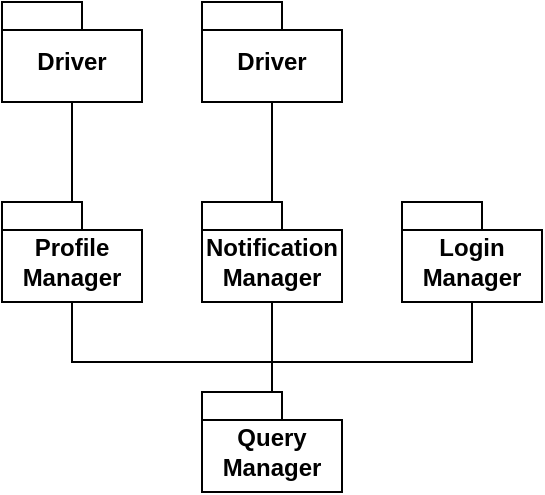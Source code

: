<mxfile version="25.0.3">
  <diagram name="Page-1" id="Ahv04ZBHPoDUldVcqKd-">
    <mxGraphModel dx="1171" dy="712" grid="1" gridSize="10" guides="1" tooltips="1" connect="1" arrows="1" fold="1" page="1" pageScale="1" pageWidth="850" pageHeight="1100" math="0" shadow="0">
      <root>
        <mxCell id="0" />
        <mxCell id="1" parent="0" />
        <mxCell id="5R2oOfKaPm3UJCzG3l3G-2" value="Login Manager" style="shape=folder;fontStyle=1;spacingTop=10;tabWidth=40;tabHeight=14;tabPosition=left;html=1;whiteSpace=wrap;" parent="1" vertex="1">
          <mxGeometry x="490" y="430" width="70" height="50" as="geometry" />
        </mxCell>
        <mxCell id="5R2oOfKaPm3UJCzG3l3G-3" value="Query Manager" style="shape=folder;fontStyle=1;spacingTop=10;tabWidth=40;tabHeight=14;tabPosition=left;html=1;whiteSpace=wrap;" parent="1" vertex="1">
          <mxGeometry x="390" y="525" width="70" height="50" as="geometry" />
        </mxCell>
        <mxCell id="jBBP9Ta2-jKsddC5UPsd-1" value="Driver" style="shape=folder;fontStyle=1;spacingTop=10;tabWidth=40;tabHeight=14;tabPosition=left;html=1;whiteSpace=wrap;" parent="1" vertex="1">
          <mxGeometry x="390" y="330" width="70" height="50" as="geometry" />
        </mxCell>
        <mxCell id="jBBP9Ta2-jKsddC5UPsd-2" value="Profile Manager" style="shape=folder;fontStyle=1;spacingTop=10;tabWidth=40;tabHeight=14;tabPosition=left;html=1;whiteSpace=wrap;" parent="1" vertex="1">
          <mxGeometry x="290" y="430" width="70" height="50" as="geometry" />
        </mxCell>
        <mxCell id="jBBP9Ta2-jKsddC5UPsd-3" value="Notification Manager" style="shape=folder;fontStyle=1;spacingTop=10;tabWidth=40;tabHeight=14;tabPosition=left;html=1;whiteSpace=wrap;" parent="1" vertex="1">
          <mxGeometry x="390" y="430" width="70" height="50" as="geometry" />
        </mxCell>
        <mxCell id="jBBP9Ta2-jKsddC5UPsd-5" value="Driver" style="shape=folder;fontStyle=1;spacingTop=10;tabWidth=40;tabHeight=14;tabPosition=left;html=1;whiteSpace=wrap;" parent="1" vertex="1">
          <mxGeometry x="290" y="330" width="70" height="50" as="geometry" />
        </mxCell>
        <mxCell id="jBBP9Ta2-jKsddC5UPsd-6" style="edgeStyle=orthogonalEdgeStyle;rounded=0;orthogonalLoop=1;jettySize=auto;html=1;entryX=0.5;entryY=1;entryDx=0;entryDy=0;entryPerimeter=0;endArrow=none;endFill=0;" parent="1" source="5R2oOfKaPm3UJCzG3l3G-3" target="jBBP9Ta2-jKsddC5UPsd-2" edge="1">
          <mxGeometry relative="1" as="geometry">
            <Array as="points">
              <mxPoint x="425" y="510" />
              <mxPoint x="325" y="510" />
            </Array>
          </mxGeometry>
        </mxCell>
        <mxCell id="jBBP9Ta2-jKsddC5UPsd-7" style="edgeStyle=orthogonalEdgeStyle;rounded=0;orthogonalLoop=1;jettySize=auto;html=1;entryX=0.5;entryY=1;entryDx=0;entryDy=0;entryPerimeter=0;endArrow=none;endFill=0;" parent="1" source="5R2oOfKaPm3UJCzG3l3G-3" target="jBBP9Ta2-jKsddC5UPsd-3" edge="1">
          <mxGeometry relative="1" as="geometry" />
        </mxCell>
        <mxCell id="jBBP9Ta2-jKsddC5UPsd-8" style="edgeStyle=orthogonalEdgeStyle;rounded=0;orthogonalLoop=1;jettySize=auto;html=1;entryX=0.5;entryY=1;entryDx=0;entryDy=0;entryPerimeter=0;endArrow=none;endFill=0;" parent="1" source="5R2oOfKaPm3UJCzG3l3G-3" target="5R2oOfKaPm3UJCzG3l3G-2" edge="1">
          <mxGeometry relative="1" as="geometry">
            <Array as="points">
              <mxPoint x="425" y="510" />
              <mxPoint x="525" y="510" />
            </Array>
          </mxGeometry>
        </mxCell>
        <mxCell id="jBBP9Ta2-jKsddC5UPsd-9" style="edgeStyle=orthogonalEdgeStyle;rounded=0;orthogonalLoop=1;jettySize=auto;html=1;entryX=0.5;entryY=1;entryDx=0;entryDy=0;entryPerimeter=0;endArrow=none;endFill=0;" parent="1" source="jBBP9Ta2-jKsddC5UPsd-3" target="jBBP9Ta2-jKsddC5UPsd-1" edge="1">
          <mxGeometry relative="1" as="geometry" />
        </mxCell>
        <mxCell id="jBBP9Ta2-jKsddC5UPsd-10" style="edgeStyle=orthogonalEdgeStyle;rounded=0;orthogonalLoop=1;jettySize=auto;html=1;entryX=0.5;entryY=1;entryDx=0;entryDy=0;entryPerimeter=0;endArrow=none;endFill=0;" parent="1" source="jBBP9Ta2-jKsddC5UPsd-2" target="jBBP9Ta2-jKsddC5UPsd-5" edge="1">
          <mxGeometry relative="1" as="geometry" />
        </mxCell>
      </root>
    </mxGraphModel>
  </diagram>
</mxfile>
